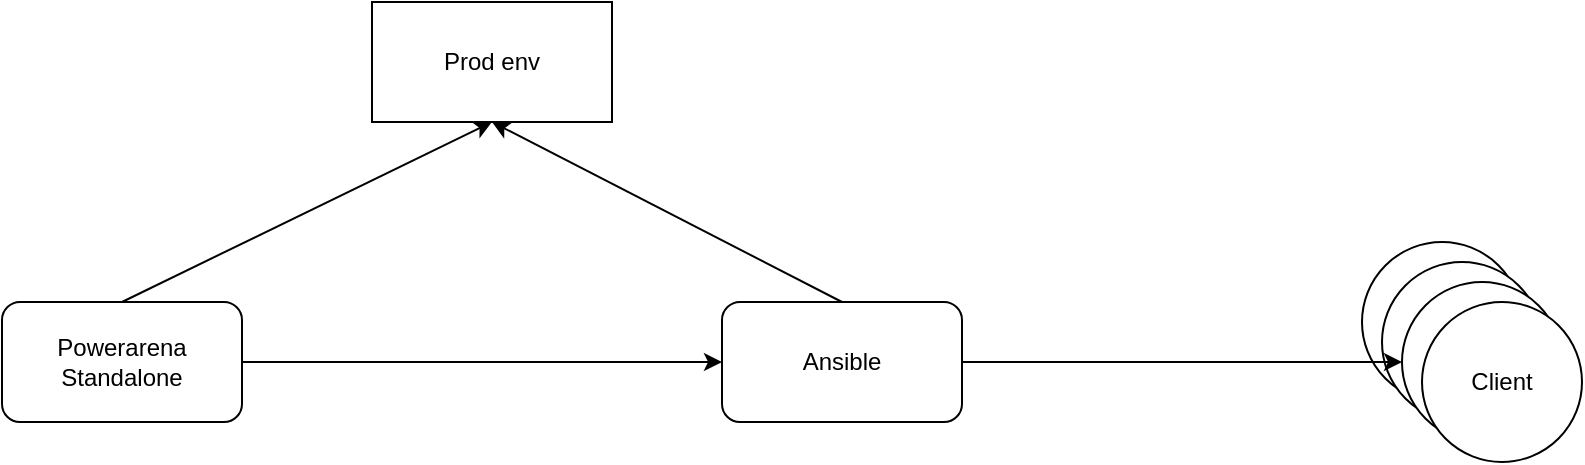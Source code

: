<mxfile version="18.1.3" type="github">
  <diagram id="Pyuc4MkIqyapO2htJeJZ" name="Page-1">
    <mxGraphModel dx="1209" dy="717" grid="1" gridSize="10" guides="1" tooltips="1" connect="1" arrows="1" fold="1" page="1" pageScale="1" pageWidth="850" pageHeight="1100" math="0" shadow="0">
      <root>
        <mxCell id="0" />
        <mxCell id="1" parent="0" />
        <mxCell id="1sVfToDeM2gLL0yp65pP-1" value="Powerarena Standalone" style="rounded=1;whiteSpace=wrap;html=1;" vertex="1" parent="1">
          <mxGeometry x="240" y="360" width="120" height="60" as="geometry" />
        </mxCell>
        <mxCell id="1sVfToDeM2gLL0yp65pP-2" value="Ansible" style="rounded=1;whiteSpace=wrap;html=1;" vertex="1" parent="1">
          <mxGeometry x="600" y="360" width="120" height="60" as="geometry" />
        </mxCell>
        <mxCell id="1sVfToDeM2gLL0yp65pP-3" value="" style="endArrow=classic;html=1;rounded=0;exitX=0.5;exitY=0;exitDx=0;exitDy=0;entryX=0.5;entryY=1;entryDx=0;entryDy=0;" edge="1" parent="1" source="1sVfToDeM2gLL0yp65pP-2" target="1sVfToDeM2gLL0yp65pP-5">
          <mxGeometry width="50" height="50" relative="1" as="geometry">
            <mxPoint x="400" y="390" as="sourcePoint" />
            <mxPoint x="930" y="350" as="targetPoint" />
          </mxGeometry>
        </mxCell>
        <mxCell id="1sVfToDeM2gLL0yp65pP-4" value="" style="endArrow=classic;html=1;rounded=0;exitX=0.5;exitY=0;exitDx=0;exitDy=0;entryX=0.5;entryY=1;entryDx=0;entryDy=0;" edge="1" parent="1" source="1sVfToDeM2gLL0yp65pP-1" target="1sVfToDeM2gLL0yp65pP-5">
          <mxGeometry width="50" height="50" relative="1" as="geometry">
            <mxPoint x="400" y="390" as="sourcePoint" />
            <mxPoint x="600" y="240" as="targetPoint" />
          </mxGeometry>
        </mxCell>
        <mxCell id="1sVfToDeM2gLL0yp65pP-5" value="Prod env" style="rounded=0;whiteSpace=wrap;html=1;" vertex="1" parent="1">
          <mxGeometry x="425" y="210" width="120" height="60" as="geometry" />
        </mxCell>
        <mxCell id="1sVfToDeM2gLL0yp65pP-10" value="" style="group" vertex="1" connectable="0" parent="1">
          <mxGeometry x="920" y="330" width="110" height="110" as="geometry" />
        </mxCell>
        <mxCell id="1sVfToDeM2gLL0yp65pP-6" value="" style="ellipse;whiteSpace=wrap;html=1;aspect=fixed;gradientColor=none;" vertex="1" parent="1sVfToDeM2gLL0yp65pP-10">
          <mxGeometry width="80" height="80" as="geometry" />
        </mxCell>
        <mxCell id="1sVfToDeM2gLL0yp65pP-7" value="" style="ellipse;whiteSpace=wrap;html=1;aspect=fixed;gradientColor=none;" vertex="1" parent="1sVfToDeM2gLL0yp65pP-10">
          <mxGeometry x="10" y="10" width="80" height="80" as="geometry" />
        </mxCell>
        <mxCell id="1sVfToDeM2gLL0yp65pP-8" value="" style="ellipse;whiteSpace=wrap;html=1;aspect=fixed;gradientColor=none;" vertex="1" parent="1sVfToDeM2gLL0yp65pP-10">
          <mxGeometry x="20" y="20" width="80" height="80" as="geometry" />
        </mxCell>
        <mxCell id="1sVfToDeM2gLL0yp65pP-9" value="Client" style="ellipse;whiteSpace=wrap;html=1;aspect=fixed;gradientColor=none;" vertex="1" parent="1sVfToDeM2gLL0yp65pP-10">
          <mxGeometry x="30" y="30" width="80" height="80" as="geometry" />
        </mxCell>
        <mxCell id="1sVfToDeM2gLL0yp65pP-11" value="" style="endArrow=classic;html=1;rounded=0;exitX=1;exitY=0.5;exitDx=0;exitDy=0;entryX=0;entryY=0.5;entryDx=0;entryDy=0;" edge="1" parent="1" source="1sVfToDeM2gLL0yp65pP-2" target="1sVfToDeM2gLL0yp65pP-8">
          <mxGeometry width="50" height="50" relative="1" as="geometry">
            <mxPoint x="400" y="390" as="sourcePoint" />
            <mxPoint x="450" y="340" as="targetPoint" />
          </mxGeometry>
        </mxCell>
        <mxCell id="1sVfToDeM2gLL0yp65pP-12" value="" style="endArrow=classic;html=1;rounded=0;exitX=1;exitY=0.5;exitDx=0;exitDy=0;entryX=0;entryY=0.5;entryDx=0;entryDy=0;" edge="1" parent="1" source="1sVfToDeM2gLL0yp65pP-1" target="1sVfToDeM2gLL0yp65pP-2">
          <mxGeometry width="50" height="50" relative="1" as="geometry">
            <mxPoint x="400" y="390" as="sourcePoint" />
            <mxPoint x="450" y="340" as="targetPoint" />
          </mxGeometry>
        </mxCell>
      </root>
    </mxGraphModel>
  </diagram>
</mxfile>
